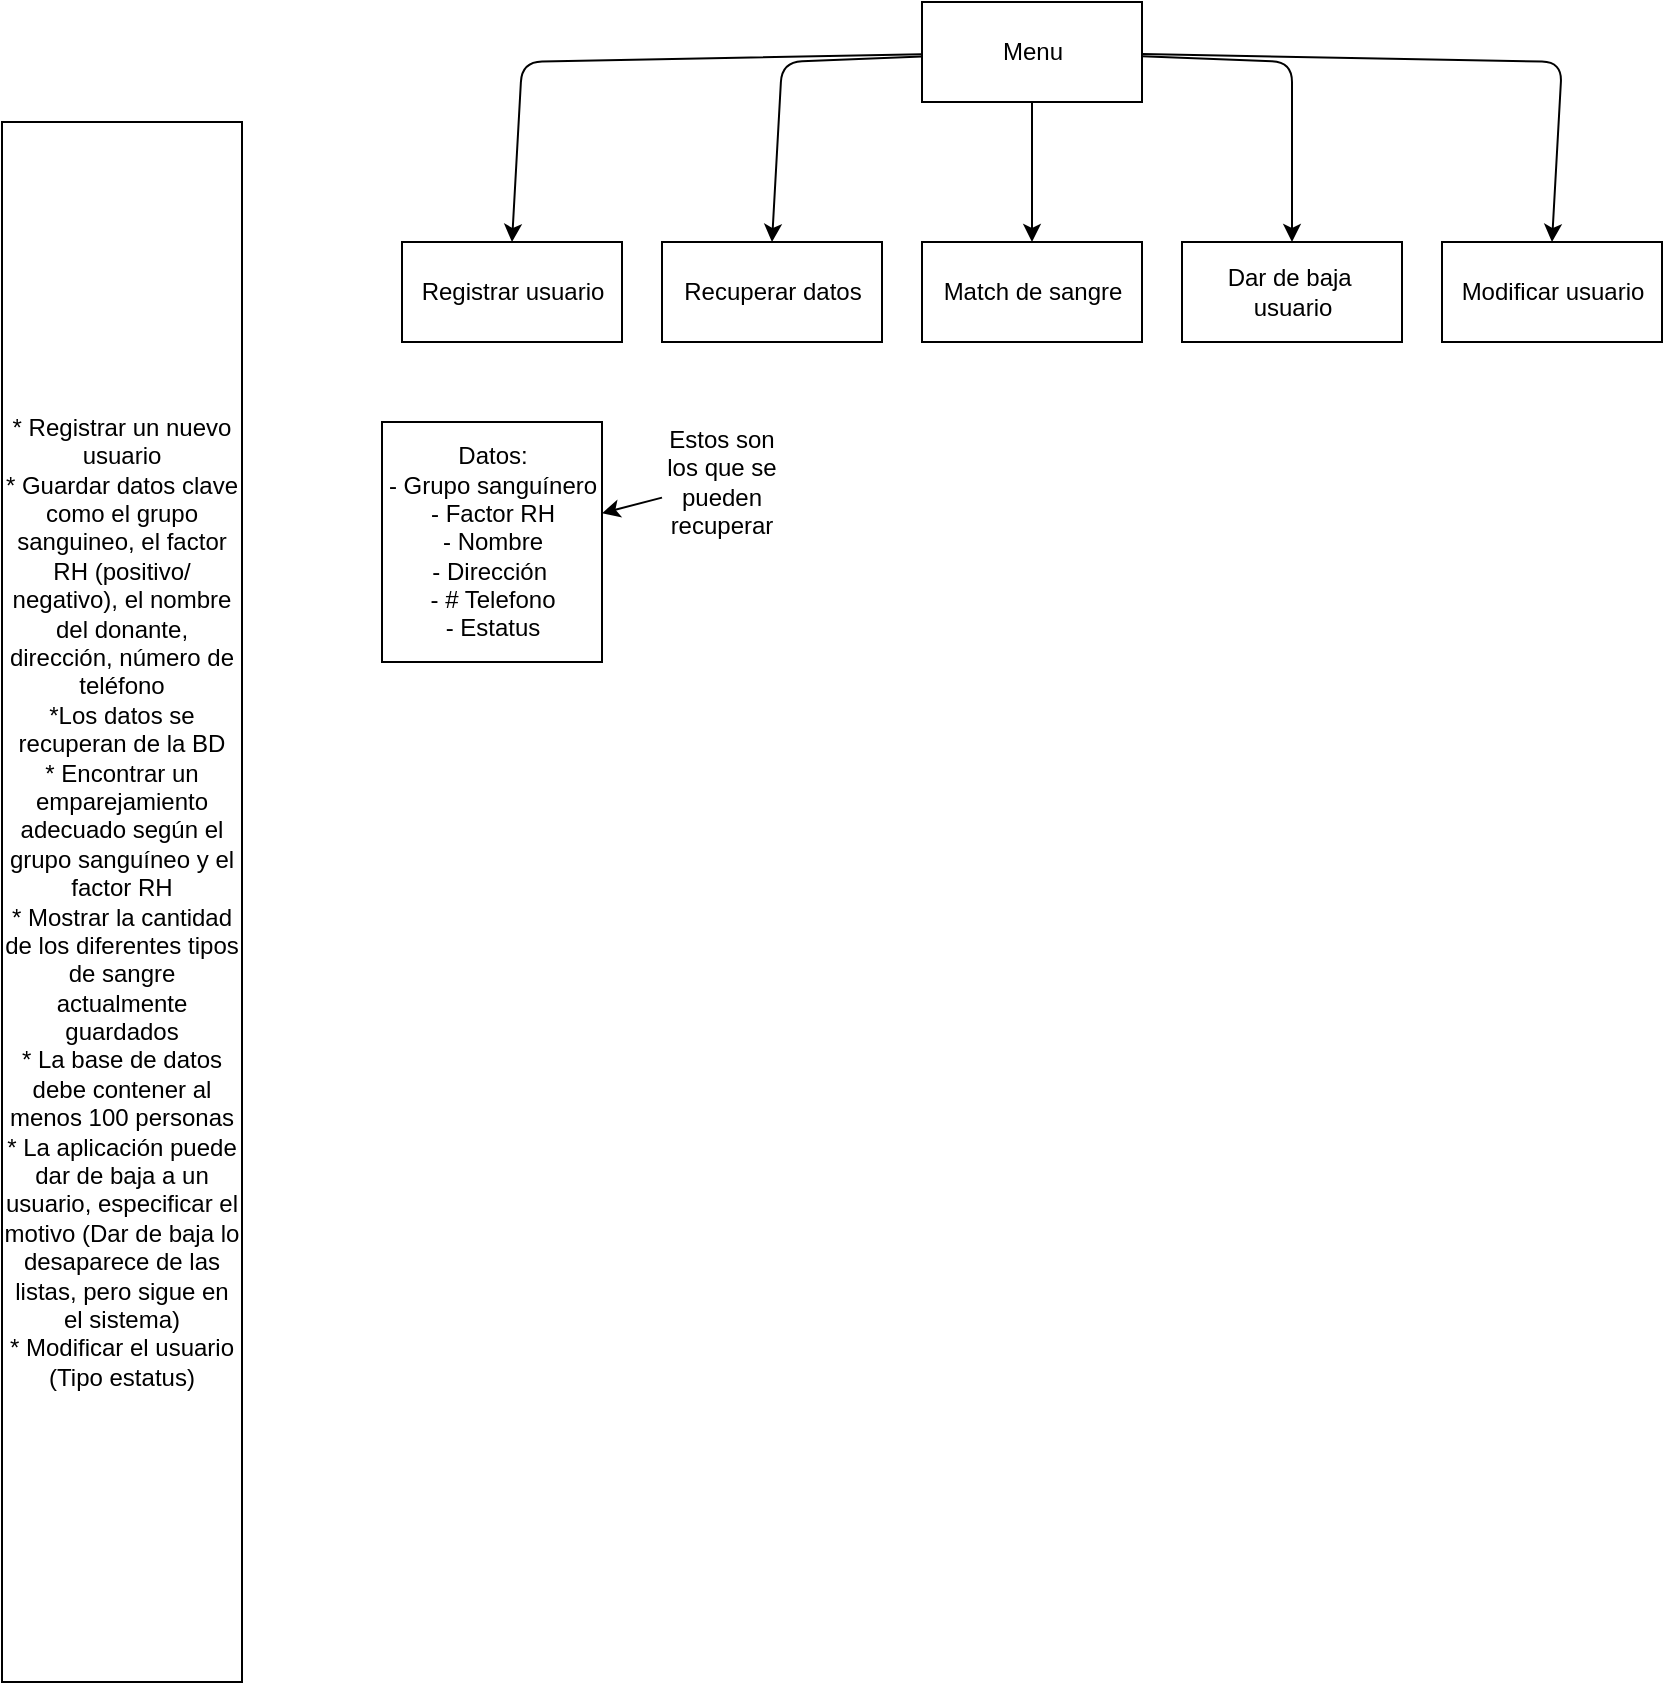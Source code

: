<mxfile>
    <diagram id="bXlalyqNDBhbUD2Ne3BI" name="Página-1">
        <mxGraphModel dx="1705" dy="456" grid="1" gridSize="10" guides="1" tooltips="1" connect="1" arrows="1" fold="1" page="1" pageScale="1" pageWidth="827" pageHeight="1169" math="0" shadow="0">
            <root>
                <mxCell id="0"/>
                <mxCell id="1" parent="0"/>
                <mxCell id="2" value="* Registrar un nuevo usuario&lt;br&gt;* Guardar datos clave como el grupo sanguineo, el factor RH (positivo/ negativo), el nombre del donante, dirección, número de teléfono&lt;br&gt;*Los datos se recuperan de la BD&lt;br&gt;* Encontrar un emparejamiento adecuado según el grupo sanguíneo y el factor RH&lt;br&gt;* Mostrar la cantidad de los diferentes tipos de sangre actualmente guardados&lt;br&gt;* La base de datos debe contener al menos 100 personas&lt;br&gt;* La aplicación puede dar de baja a un usuario, especificar el motivo (Dar de baja lo desaparece de las listas, pero sigue en el sistema)&lt;br&gt;* Modificar el usuario (Tipo estatus)" style="rounded=0;whiteSpace=wrap;html=1;" vertex="1" parent="1">
                    <mxGeometry x="-130" y="60" width="120" height="780" as="geometry"/>
                </mxCell>
                <mxCell id="46" value="Registrar usuario" style="html=1;" vertex="1" parent="1">
                    <mxGeometry x="70" y="120" width="110" height="50" as="geometry"/>
                </mxCell>
                <mxCell id="49" value="Recuperar datos" style="html=1;" vertex="1" parent="1">
                    <mxGeometry x="200" y="120" width="110" height="50" as="geometry"/>
                </mxCell>
                <mxCell id="50" value="Match de sangre" style="html=1;" vertex="1" parent="1">
                    <mxGeometry x="330" y="120" width="110" height="50" as="geometry"/>
                </mxCell>
                <mxCell id="51" value="Dar de baja&amp;nbsp;&lt;br&gt;usuario" style="html=1;" vertex="1" parent="1">
                    <mxGeometry x="460" y="120" width="110" height="50" as="geometry"/>
                </mxCell>
                <mxCell id="52" value="Modificar usuario" style="html=1;" vertex="1" parent="1">
                    <mxGeometry x="590" y="120" width="110" height="50" as="geometry"/>
                </mxCell>
                <mxCell id="54" style="edgeStyle=none;html=1;entryX=0.5;entryY=0;entryDx=0;entryDy=0;" edge="1" parent="1" source="53" target="46">
                    <mxGeometry relative="1" as="geometry">
                        <Array as="points">
                            <mxPoint x="130" y="30"/>
                        </Array>
                    </mxGeometry>
                </mxCell>
                <mxCell id="55" style="edgeStyle=none;html=1;entryX=0.5;entryY=0;entryDx=0;entryDy=0;" edge="1" parent="1" source="53" target="49">
                    <mxGeometry relative="1" as="geometry">
                        <Array as="points">
                            <mxPoint x="260" y="30"/>
                        </Array>
                    </mxGeometry>
                </mxCell>
                <mxCell id="56" style="edgeStyle=none;html=1;" edge="1" parent="1" source="53" target="50">
                    <mxGeometry relative="1" as="geometry"/>
                </mxCell>
                <mxCell id="57" style="edgeStyle=none;html=1;entryX=0.5;entryY=0;entryDx=0;entryDy=0;" edge="1" parent="1" source="53" target="51">
                    <mxGeometry relative="1" as="geometry">
                        <Array as="points">
                            <mxPoint x="515" y="30"/>
                        </Array>
                    </mxGeometry>
                </mxCell>
                <mxCell id="58" style="edgeStyle=none;html=1;entryX=0.5;entryY=0;entryDx=0;entryDy=0;" edge="1" parent="1" source="53" target="52">
                    <mxGeometry relative="1" as="geometry">
                        <Array as="points">
                            <mxPoint x="650" y="30"/>
                        </Array>
                    </mxGeometry>
                </mxCell>
                <mxCell id="53" value="Menu" style="html=1;" vertex="1" parent="1">
                    <mxGeometry x="330" width="110" height="50" as="geometry"/>
                </mxCell>
                <mxCell id="59" value="Datos:&lt;br&gt;- Grupo sanguínero&lt;br&gt;- Factor RH&lt;br&gt;- Nombre&lt;br&gt;- Dirección&amp;nbsp;&lt;br&gt;- # Telefono&lt;br&gt;- Estatus" style="html=1;" vertex="1" parent="1">
                    <mxGeometry x="60" y="210" width="110" height="120" as="geometry"/>
                </mxCell>
                <mxCell id="61" style="edgeStyle=none;html=1;entryX=1;entryY=0.38;entryDx=0;entryDy=0;entryPerimeter=0;" edge="1" parent="1" source="60" target="59">
                    <mxGeometry relative="1" as="geometry"/>
                </mxCell>
                <mxCell id="60" value="Estos son los que se pueden recuperar" style="text;html=1;strokeColor=none;fillColor=none;align=center;verticalAlign=middle;whiteSpace=wrap;rounded=0;" vertex="1" parent="1">
                    <mxGeometry x="200" y="210" width="60" height="60" as="geometry"/>
                </mxCell>
            </root>
        </mxGraphModel>
    </diagram>
</mxfile>